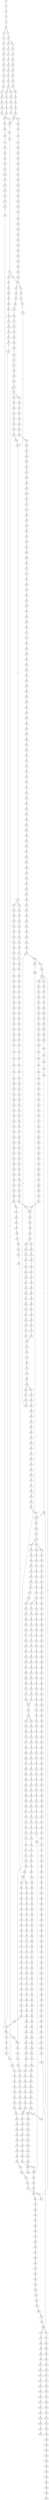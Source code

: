 strict digraph  {
	S0 -> S1 [ label = T ];
	S1 -> S2 [ label = C ];
	S2 -> S3 [ label = A ];
	S3 -> S4 [ label = A ];
	S4 -> S5 [ label = C ];
	S5 -> S6 [ label = C ];
	S5 -> S7 [ label = T ];
	S6 -> S8 [ label = G ];
	S7 -> S9 [ label = G ];
	S8 -> S10 [ label = G ];
	S9 -> S11 [ label = G ];
	S9 -> S12 [ label = C ];
	S10 -> S13 [ label = C ];
	S11 -> S14 [ label = C ];
	S12 -> S15 [ label = C ];
	S13 -> S16 [ label = C ];
	S14 -> S17 [ label = C ];
	S15 -> S18 [ label = C ];
	S16 -> S19 [ label = C ];
	S17 -> S20 [ label = C ];
	S18 -> S21 [ label = T ];
	S19 -> S22 [ label = A ];
	S20 -> S23 [ label = A ];
	S21 -> S24 [ label = A ];
	S22 -> S25 [ label = G ];
	S23 -> S26 [ label = G ];
	S24 -> S27 [ label = G ];
	S25 -> S28 [ label = T ];
	S26 -> S29 [ label = G ];
	S27 -> S30 [ label = G ];
	S28 -> S31 [ label = T ];
	S29 -> S32 [ label = T ];
	S30 -> S33 [ label = T ];
	S31 -> S34 [ label = G ];
	S32 -> S35 [ label = G ];
	S33 -> S36 [ label = G ];
	S34 -> S37 [ label = T ];
	S35 -> S38 [ label = C ];
	S35 -> S39 [ label = G ];
	S36 -> S40 [ label = T ];
	S37 -> S41 [ label = G ];
	S38 -> S42 [ label = G ];
	S39 -> S43 [ label = G ];
	S40 -> S44 [ label = G ];
	S41 -> S45 [ label = C ];
	S42 -> S46 [ label = C ];
	S43 -> S47 [ label = C ];
	S44 -> S48 [ label = C ];
	S45 -> S49 [ label = G ];
	S46 -> S50 [ label = G ];
	S47 -> S51 [ label = T ];
	S48 -> S52 [ label = G ];
	S49 -> S53 [ label = T ];
	S50 -> S54 [ label = T ];
	S51 -> S55 [ label = T ];
	S52 -> S56 [ label = T ];
	S53 -> S57 [ label = C ];
	S54 -> S58 [ label = C ];
	S55 -> S59 [ label = C ];
	S56 -> S60 [ label = C ];
	S57 -> S61 [ label = G ];
	S58 -> S62 [ label = G ];
	S59 -> S63 [ label = G ];
	S60 -> S61 [ label = G ];
	S61 -> S64 [ label = A ];
	S62 -> S65 [ label = T ];
	S63 -> S66 [ label = A ];
	S64 -> S67 [ label = A ];
	S65 -> S68 [ label = G ];
	S66 -> S69 [ label = A ];
	S67 -> S70 [ label = C ];
	S68 -> S71 [ label = C ];
	S69 -> S72 [ label = C ];
	S70 -> S73 [ label = C ];
	S70 -> S74 [ label = A ];
	S71 -> S75 [ label = A ];
	S72 -> S76 [ label = A ];
	S73 -> S77 [ label = T ];
	S74 -> S78 [ label = C ];
	S75 -> S79 [ label = T ];
	S76 -> S80 [ label = C ];
	S77 -> S81 [ label = T ];
	S77 -> S82 [ label = G ];
	S78 -> S83 [ label = C ];
	S79 -> S84 [ label = C ];
	S80 -> S85 [ label = G ];
	S81 -> S86 [ label = C ];
	S82 -> S87 [ label = T ];
	S83 -> S88 [ label = C ];
	S84 -> S89 [ label = C ];
	S85 -> S90 [ label = C ];
	S86 -> S91 [ label = G ];
	S87 -> S92 [ label = C ];
	S88 -> S93 [ label = G ];
	S89 -> S94 [ label = G ];
	S90 -> S95 [ label = G ];
	S91 -> S96 [ label = T ];
	S92 -> S97 [ label = G ];
	S93 -> S98 [ label = T ];
	S94 -> S99 [ label = C ];
	S95 -> S100 [ label = C ];
	S96 -> S101 [ label = A ];
	S97 -> S102 [ label = C ];
	S98 -> S103 [ label = A ];
	S99 -> S104 [ label = A ];
	S100 -> S105 [ label = A ];
	S101 -> S106 [ label = C ];
	S102 -> S107 [ label = G ];
	S103 -> S108 [ label = C ];
	S104 -> S109 [ label = C ];
	S105 -> S110 [ label = C ];
	S106 -> S111 [ label = T ];
	S107 -> S112 [ label = C ];
	S108 -> S113 [ label = G ];
	S109 -> S114 [ label = G ];
	S110 -> S115 [ label = G ];
	S111 -> S116 [ label = T ];
	S112 -> S117 [ label = G ];
	S112 -> S118 [ label = A ];
	S113 -> S119 [ label = T ];
	S114 -> S120 [ label = T ];
	S115 -> S121 [ label = T ];
	S116 -> S122 [ label = C ];
	S117 -> S123 [ label = A ];
	S118 -> S124 [ label = A ];
	S119 -> S125 [ label = C ];
	S120 -> S126 [ label = C ];
	S121 -> S127 [ label = C ];
	S122 -> S128 [ label = A ];
	S123 -> S129 [ label = G ];
	S124 -> S130 [ label = C ];
	S125 -> S131 [ label = C ];
	S126 -> S132 [ label = G ];
	S127 -> S133 [ label = C ];
	S128 -> S134 [ label = A ];
	S129 -> S135 [ label = C ];
	S130 -> S136 [ label = C ];
	S131 -> S137 [ label = A ];
	S132 -> S138 [ label = A ];
	S133 -> S139 [ label = A ];
	S134 -> S140 [ label = G ];
	S135 -> S141 [ label = A ];
	S136 -> S142 [ label = C ];
	S137 -> S143 [ label = G ];
	S138 -> S144 [ label = G ];
	S139 -> S145 [ label = G ];
	S140 -> S146 [ label = C ];
	S141 -> S147 [ label = G ];
	S142 -> S148 [ label = G ];
	S143 -> S149 [ label = C ];
	S144 -> S150 [ label = C ];
	S145 -> S149 [ label = C ];
	S146 -> S151 [ label = G ];
	S147 -> S152 [ label = T ];
	S148 -> S153 [ label = T ];
	S149 -> S154 [ label = T ];
	S149 -> S155 [ label = G ];
	S150 -> S156 [ label = G ];
	S151 -> S157 [ label = A ];
	S152 -> S158 [ label = G ];
	S153 -> S159 [ label = A ];
	S154 -> S160 [ label = T ];
	S155 -> S161 [ label = A ];
	S156 -> S162 [ label = A ];
	S157 -> S163 [ label = G ];
	S158 -> S164 [ label = C ];
	S159 -> S165 [ label = C ];
	S160 -> S166 [ label = C ];
	S161 -> S167 [ label = G ];
	S162 -> S168 [ label = G ];
	S163 -> S169 [ label = T ];
	S164 -> S170 [ label = A ];
	S165 -> S171 [ label = A ];
	S166 -> S172 [ label = A ];
	S167 -> S173 [ label = T ];
	S168 -> S174 [ label = T ];
	S169 -> S175 [ label = C ];
	S170 -> S176 [ label = A ];
	S171 -> S177 [ label = G ];
	S172 -> S178 [ label = C ];
	S173 -> S179 [ label = C ];
	S174 -> S180 [ label = C ];
	S175 -> S181 [ label = C ];
	S176 -> S182 [ label = C ];
	S177 -> S183 [ label = C ];
	S178 -> S184 [ label = G ];
	S179 -> S181 [ label = C ];
	S179 -> S185 [ label = T ];
	S180 -> S186 [ label = G ];
	S181 -> S187 [ label = C ];
	S182 -> S188 [ label = A ];
	S183 -> S189 [ label = A ];
	S184 -> S190 [ label = C ];
	S185 -> S191 [ label = C ];
	S186 -> S192 [ label = A ];
	S187 -> S193 [ label = T ];
	S187 -> S194 [ label = G ];
	S188 -> S195 [ label = G ];
	S189 -> S196 [ label = G ];
	S190 -> S197 [ label = C ];
	S191 -> S198 [ label = G ];
	S192 -> S199 [ label = A ];
	S193 -> S200 [ label = C ];
	S194 -> S201 [ label = C ];
	S195 -> S202 [ label = C ];
	S196 -> S203 [ label = G ];
	S197 -> S204 [ label = C ];
	S198 -> S205 [ label = T ];
	S199 -> S206 [ label = C ];
	S200 -> S207 [ label = C ];
	S201 -> S208 [ label = C ];
	S202 -> S209 [ label = T ];
	S203 -> S210 [ label = T ];
	S204 -> S211 [ label = T ];
	S205 -> S212 [ label = C ];
	S206 -> S213 [ label = C ];
	S207 -> S214 [ label = G ];
	S208 -> S215 [ label = T ];
	S209 -> S216 [ label = A ];
	S210 -> S217 [ label = G ];
	S211 -> S218 [ label = T ];
	S212 -> S219 [ label = T ];
	S213 -> S77 [ label = T ];
	S214 -> S220 [ label = G ];
	S215 -> S221 [ label = G ];
	S216 -> S222 [ label = C ];
	S217 -> S223 [ label = C ];
	S218 -> S224 [ label = C ];
	S219 -> S225 [ label = G ];
	S220 -> S226 [ label = T ];
	S221 -> S227 [ label = T ];
	S222 -> S228 [ label = G ];
	S223 -> S229 [ label = A ];
	S224 -> S230 [ label = A ];
	S225 -> S231 [ label = T ];
	S226 -> S232 [ label = C ];
	S227 -> S233 [ label = C ];
	S228 -> S234 [ label = A ];
	S229 -> S235 [ label = C ];
	S230 -> S236 [ label = T ];
	S231 -> S237 [ label = T ];
	S232 -> S238 [ label = T ];
	S233 -> S239 [ label = G ];
	S234 -> S240 [ label = G ];
	S235 -> S241 [ label = G ];
	S236 -> S242 [ label = C ];
	S237 -> S243 [ label = C ];
	S238 -> S244 [ label = G ];
	S239 -> S245 [ label = C ];
	S240 -> S246 [ label = A ];
	S241 -> S247 [ label = C ];
	S242 -> S248 [ label = C ];
	S243 -> S249 [ label = C ];
	S244 -> S250 [ label = G ];
	S245 -> S107 [ label = G ];
	S246 -> S251 [ label = A ];
	S247 -> S252 [ label = G ];
	S248 -> S253 [ label = A ];
	S249 -> S254 [ label = G ];
	S250 -> S255 [ label = A ];
	S251 -> S256 [ label = C ];
	S252 -> S257 [ label = G ];
	S253 -> S258 [ label = G ];
	S254 -> S259 [ label = T ];
	S255 -> S260 [ label = G ];
	S256 -> S261 [ label = T ];
	S257 -> S262 [ label = T ];
	S258 -> S263 [ label = A ];
	S259 -> S264 [ label = G ];
	S260 -> S265 [ label = G ];
	S261 -> S266 [ label = G ];
	S262 -> S267 [ label = G ];
	S263 -> S268 [ label = A ];
	S264 -> S269 [ label = G ];
	S265 -> S270 [ label = G ];
	S266 -> S271 [ label = G ];
	S267 -> S272 [ label = C ];
	S268 -> S273 [ label = C ];
	S269 -> S274 [ label = C ];
	S270 -> S275 [ label = T ];
	S271 -> S276 [ label = C ];
	S272 -> S277 [ label = C ];
	S273 -> S278 [ label = C ];
	S274 -> S279 [ label = C ];
	S275 -> S280 [ label = G ];
	S276 -> S281 [ label = G ];
	S277 -> S282 [ label = G ];
	S278 -> S283 [ label = A ];
	S278 -> S284 [ label = G ];
	S279 -> S285 [ label = C ];
	S280 -> S286 [ label = T ];
	S281 -> S287 [ label = C ];
	S282 -> S288 [ label = C ];
	S283 -> S289 [ label = G ];
	S283 -> S290 [ label = C ];
	S284 -> S291 [ label = G ];
	S285 -> S292 [ label = G ];
	S286 -> S293 [ label = T ];
	S287 -> S294 [ label = A ];
	S288 -> S295 [ label = A ];
	S289 -> S296 [ label = A ];
	S290 -> S297 [ label = C ];
	S291 -> S298 [ label = A ];
	S292 -> S299 [ label = T ];
	S293 -> S300 [ label = C ];
	S294 -> S301 [ label = G ];
	S295 -> S302 [ label = A ];
	S296 -> S303 [ label = C ];
	S297 -> S304 [ label = A ];
	S298 -> S305 [ label = C ];
	S299 -> S306 [ label = C ];
	S300 -> S307 [ label = C ];
	S301 -> S308 [ label = C ];
	S302 -> S309 [ label = C ];
	S303 -> S310 [ label = T ];
	S304 -> S311 [ label = C ];
	S305 -> S312 [ label = G ];
	S306 -> S313 [ label = C ];
	S307 -> S314 [ label = A ];
	S308 -> S315 [ label = G ];
	S309 -> S316 [ label = C ];
	S310 -> S317 [ label = C ];
	S311 -> S318 [ label = C ];
	S312 -> S319 [ label = C ];
	S313 -> S320 [ label = A ];
	S314 -> S321 [ label = G ];
	S315 -> S322 [ label = G ];
	S316 -> S323 [ label = A ];
	S317 -> S324 [ label = C ];
	S318 -> S325 [ label = C ];
	S319 -> S326 [ label = C ];
	S320 -> S327 [ label = G ];
	S321 -> S328 [ label = C ];
	S322 -> S329 [ label = G ];
	S323 -> S330 [ label = G ];
	S324 -> S331 [ label = C ];
	S325 -> S332 [ label = C ];
	S326 -> S333 [ label = C ];
	S327 -> S334 [ label = T ];
	S328 -> S335 [ label = A ];
	S329 -> S336 [ label = T ];
	S330 -> S337 [ label = T ];
	S331 -> S338 [ label = A ];
	S332 -> S339 [ label = T ];
	S333 -> S340 [ label = A ];
	S334 -> S341 [ label = A ];
	S335 -> S342 [ label = G ];
	S336 -> S343 [ label = G ];
	S337 -> S344 [ label = C ];
	S338 -> S345 [ label = T ];
	S339 -> S346 [ label = T ];
	S340 -> S347 [ label = T ];
	S341 -> S348 [ label = G ];
	S342 -> S349 [ label = A ];
	S343 -> S350 [ label = C ];
	S344 -> S351 [ label = G ];
	S345 -> S352 [ label = C ];
	S346 -> S353 [ label = C ];
	S347 -> S354 [ label = C ];
	S348 -> S355 [ label = G ];
	S348 -> S356 [ label = C ];
	S349 -> S357 [ label = T ];
	S350 -> S358 [ label = C ];
	S351 -> S359 [ label = C ];
	S352 -> S360 [ label = T ];
	S353 -> S361 [ label = C ];
	S353 -> S362 [ label = G ];
	S354 -> S363 [ label = G ];
	S355 -> S364 [ label = G ];
	S356 -> S365 [ label = T ];
	S357 -> S366 [ label = A ];
	S358 -> S367 [ label = G ];
	S359 -> S368 [ label = G ];
	S360 -> S369 [ label = G ];
	S361 -> S370 [ label = T ];
	S362 -> S371 [ label = A ];
	S363 -> S372 [ label = T ];
	S364 -> S373 [ label = T ];
	S365 -> S374 [ label = C ];
	S366 -> S375 [ label = A ];
	S367 -> S376 [ label = C ];
	S368 -> S377 [ label = C ];
	S369 -> S378 [ label = C ];
	S370 -> S379 [ label = G ];
	S371 -> S380 [ label = T ];
	S372 -> S381 [ label = C ];
	S373 -> S382 [ label = C ];
	S374 -> S383 [ label = C ];
	S375 -> S384 [ label = A ];
	S376 -> S385 [ label = C ];
	S377 -> S386 [ label = A ];
	S378 -> S387 [ label = C ];
	S379 -> S388 [ label = T ];
	S380 -> S389 [ label = C ];
	S381 -> S390 [ label = C ];
	S382 -> S391 [ label = A ];
	S383 -> S392 [ label = A ];
	S384 -> S393 [ label = A ];
	S385 -> S394 [ label = G ];
	S386 -> S395 [ label = G ];
	S387 -> S396 [ label = A ];
	S388 -> S397 [ label = C ];
	S389 -> S398 [ label = G ];
	S390 -> S399 [ label = T ];
	S391 -> S400 [ label = C ];
	S392 -> S401 [ label = C ];
	S393 -> S402 [ label = A ];
	S394 -> S403 [ label = G ];
	S395 -> S404 [ label = C ];
	S396 -> S405 [ label = G ];
	S397 -> S406 [ label = C ];
	S398 -> S407 [ label = T ];
	S399 -> S408 [ label = C ];
	S400 -> S409 [ label = T ];
	S401 -> S410 [ label = C ];
	S402 -> S411 [ label = C ];
	S403 -> S412 [ label = T ];
	S404 -> S413 [ label = C ];
	S405 -> S414 [ label = T ];
	S406 -> S415 [ label = T ];
	S407 -> S416 [ label = T ];
	S408 -> S417 [ label = T ];
	S409 -> S418 [ label = C ];
	S410 -> S419 [ label = G ];
	S411 -> S420 [ label = T ];
	S412 -> S421 [ label = G ];
	S413 -> S422 [ label = G ];
	S414 -> S423 [ label = C ];
	S415 -> S424 [ label = T ];
	S416 -> S425 [ label = T ];
	S417 -> S426 [ label = T ];
	S418 -> S427 [ label = G ];
	S419 -> S428 [ label = G ];
	S420 -> S429 [ label = T ];
	S421 -> S430 [ label = G ];
	S422 -> S431 [ label = G ];
	S423 -> S432 [ label = G ];
	S424 -> S433 [ label = G ];
	S425 -> S434 [ label = G ];
	S426 -> S435 [ label = C ];
	S427 -> S436 [ label = C ];
	S428 -> S437 [ label = A ];
	S429 -> S438 [ label = T ];
	S430 -> S439 [ label = T ];
	S431 -> S440 [ label = T ];
	S432 -> S441 [ label = T ];
	S433 -> S442 [ label = T ];
	S434 -> S443 [ label = T ];
	S435 -> S444 [ label = T ];
	S436 -> S445 [ label = T ];
	S437 -> S446 [ label = C ];
	S438 -> S447 [ label = G ];
	S439 -> S448 [ label = G ];
	S440 -> S449 [ label = G ];
	S441 -> S450 [ label = A ];
	S442 -> S451 [ label = A ];
	S443 -> S452 [ label = A ];
	S444 -> S453 [ label = C ];
	S445 -> S454 [ label = T ];
	S446 -> S455 [ label = G ];
	S447 -> S456 [ label = C ];
	S448 -> S457 [ label = G ];
	S449 -> S458 [ label = G ];
	S450 -> S459 [ label = A ];
	S451 -> S460 [ label = G ];
	S452 -> S461 [ label = G ];
	S453 -> S462 [ label = G ];
	S454 -> S463 [ label = C ];
	S455 -> S464 [ label = T ];
	S456 -> S465 [ label = C ];
	S457 -> S466 [ label = A ];
	S458 -> S467 [ label = A ];
	S459 -> S468 [ label = G ];
	S460 -> S469 [ label = G ];
	S461 -> S470 [ label = G ];
	S462 -> S471 [ label = G ];
	S463 -> S472 [ label = A ];
	S464 -> S473 [ label = C ];
	S465 -> S474 [ label = G ];
	S466 -> S475 [ label = A ];
	S467 -> S476 [ label = A ];
	S468 -> S477 [ label = A ];
	S469 -> S478 [ label = A ];
	S470 -> S479 [ label = A ];
	S471 -> S480 [ label = A ];
	S472 -> S481 [ label = T ];
	S473 -> S482 [ label = G ];
	S474 -> S483 [ label = T ];
	S475 -> S484 [ label = C ];
	S476 -> S485 [ label = G ];
	S477 -> S486 [ label = C ];
	S478 -> S487 [ label = G ];
	S479 -> S488 [ label = A ];
	S480 -> S489 [ label = G ];
	S481 -> S490 [ label = C ];
	S482 -> S491 [ label = T ];
	S483 -> S492 [ label = A ];
	S484 -> S493 [ label = C ];
	S485 -> S494 [ label = A ];
	S486 -> S495 [ label = G ];
	S487 -> S496 [ label = A ];
	S488 -> S497 [ label = A ];
	S489 -> S498 [ label = A ];
	S490 -> S499 [ label = C ];
	S491 -> S500 [ label = G ];
	S492 -> S501 [ label = G ];
	S493 -> S502 [ label = T ];
	S494 -> S503 [ label = A ];
	S495 -> S504 [ label = G ];
	S496 -> S505 [ label = G ];
	S497 -> S506 [ label = G ];
	S498 -> S507 [ label = G ];
	S499 -> S253 [ label = A ];
	S500 -> S508 [ label = A ];
	S501 -> S509 [ label = C ];
	S502 -> S510 [ label = C ];
	S503 -> S511 [ label = C ];
	S504 -> S512 [ label = C ];
	S505 -> S513 [ label = G ];
	S506 -> S514 [ label = G ];
	S507 -> S515 [ label = G ];
	S508 -> S516 [ label = C ];
	S509 -> S517 [ label = C ];
	S510 -> S518 [ label = G ];
	S511 -> S519 [ label = G ];
	S512 -> S520 [ label = T ];
	S513 -> S521 [ label = T ];
	S514 -> S522 [ label = T ];
	S515 -> S523 [ label = T ];
	S516 -> S524 [ label = C ];
	S517 -> S525 [ label = G ];
	S518 -> S526 [ label = G ];
	S519 -> S527 [ label = G ];
	S520 -> S528 [ label = C ];
	S521 -> S529 [ label = C ];
	S522 -> S530 [ label = C ];
	S523 -> S529 [ label = C ];
	S524 -> S531 [ label = G ];
	S525 -> S532 [ label = G ];
	S526 -> S533 [ label = C ];
	S527 -> S534 [ label = C ];
	S528 -> S535 [ label = T ];
	S529 -> S536 [ label = C ];
	S530 -> S537 [ label = C ];
	S531 -> S538 [ label = G ];
	S532 -> S539 [ label = T ];
	S533 -> S540 [ label = A ];
	S534 -> S541 [ label = A ];
	S535 -> S542 [ label = C ];
	S536 -> S543 [ label = C ];
	S537 -> S544 [ label = C ];
	S538 -> S545 [ label = T ];
	S539 -> S546 [ label = G ];
	S540 -> S547 [ label = C ];
	S541 -> S548 [ label = C ];
	S542 -> S549 [ label = G ];
	S543 -> S550 [ label = A ];
	S543 -> S551 [ label = G ];
	S544 -> S552 [ label = G ];
	S545 -> S553 [ label = C ];
	S546 -> S554 [ label = A ];
	S547 -> S555 [ label = G ];
	S548 -> S556 [ label = C ];
	S548 -> S557 [ label = T ];
	S549 -> S558 [ label = A ];
	S550 -> S559 [ label = G ];
	S551 -> S560 [ label = G ];
	S552 -> S561 [ label = A ];
	S553 -> S562 [ label = G ];
	S554 -> S563 [ label = C ];
	S555 -> S564 [ label = C ];
	S556 -> S565 [ label = G ];
	S557 -> S566 [ label = G ];
	S558 -> S567 [ label = A ];
	S559 -> S568 [ label = A ];
	S560 -> S569 [ label = A ];
	S561 -> S570 [ label = A ];
	S562 -> S571 [ label = C ];
	S563 -> S572 [ label = G ];
	S564 -> S573 [ label = G ];
	S565 -> S574 [ label = G ];
	S566 -> S575 [ label = G ];
	S567 -> S576 [ label = G ];
	S568 -> S577 [ label = G ];
	S569 -> S578 [ label = G ];
	S570 -> S579 [ label = G ];
	S571 -> S580 [ label = G ];
	S572 -> S581 [ label = T ];
	S573 -> S582 [ label = C ];
	S574 -> S583 [ label = G ];
	S575 -> S584 [ label = G ];
	S576 -> S585 [ label = T ];
	S577 -> S586 [ label = C ];
	S578 -> S587 [ label = G ];
	S579 -> S588 [ label = T ];
	S580 -> S589 [ label = T ];
	S581 -> S590 [ label = G ];
	S582 -> S591 [ label = G ];
	S583 -> S592 [ label = A ];
	S584 -> S593 [ label = A ];
	S585 -> S594 [ label = C ];
	S586 -> S595 [ label = C ];
	S587 -> S596 [ label = C ];
	S588 -> S597 [ label = C ];
	S589 -> S598 [ label = A ];
	S590 -> S599 [ label = G ];
	S591 -> S600 [ label = C ];
	S591 -> S601 [ label = G ];
	S592 -> S602 [ label = A ];
	S593 -> S603 [ label = A ];
	S594 -> S604 [ label = G ];
	S595 -> S605 [ label = A ];
	S596 -> S606 [ label = G ];
	S597 -> S607 [ label = G ];
	S598 -> S608 [ label = G ];
	S599 -> S609 [ label = G ];
	S600 -> S610 [ label = G ];
	S601 -> S611 [ label = C ];
	S602 -> S612 [ label = T ];
	S603 -> S613 [ label = C ];
	S604 -> S614 [ label = C ];
	S605 -> S615 [ label = C ];
	S606 -> S616 [ label = T ];
	S607 -> S617 [ label = A ];
	S608 -> S618 [ label = C ];
	S609 -> S619 [ label = T ];
	S610 -> S620 [ label = T ];
	S611 -> S621 [ label = T ];
	S612 -> S622 [ label = T ];
	S613 -> S623 [ label = T ];
	S614 -> S624 [ label = G ];
	S615 -> S625 [ label = G ];
	S616 -> S626 [ label = G ];
	S617 -> S627 [ label = G ];
	S618 -> S628 [ label = C ];
	S619 -> S629 [ label = A ];
	S620 -> S630 [ label = C ];
	S621 -> S631 [ label = G ];
	S622 -> S632 [ label = G ];
	S623 -> S633 [ label = G ];
	S624 -> S634 [ label = G ];
	S625 -> S635 [ label = G ];
	S626 -> S636 [ label = G ];
	S627 -> S637 [ label = G ];
	S628 -> S638 [ label = G ];
	S629 -> S639 [ label = C ];
	S630 -> S640 [ label = G ];
	S631 -> S641 [ label = G ];
	S632 -> S642 [ label = A ];
	S633 -> S643 [ label = G ];
	S634 -> S644 [ label = C ];
	S635 -> S645 [ label = T ];
	S636 -> S646 [ label = T ];
	S637 -> S647 [ label = T ];
	S638 -> S648 [ label = C ];
	S639 -> S649 [ label = T ];
	S640 -> S650 [ label = A ];
	S641 -> S651 [ label = A ];
	S642 -> S652 [ label = A ];
	S643 -> S653 [ label = A ];
	S644 -> S654 [ label = T ];
	S645 -> S655 [ label = T ];
	S646 -> S656 [ label = A ];
	S647 -> S657 [ label = A ];
	S648 -> S658 [ label = T ];
	S649 -> S659 [ label = A ];
	S650 -> S660 [ label = C ];
	S651 -> S661 [ label = A ];
	S652 -> S662 [ label = C ];
	S653 -> S663 [ label = C ];
	S654 -> S664 [ label = A ];
	S655 -> S665 [ label = A ];
	S656 -> S666 [ label = T ];
	S657 -> S667 [ label = T ];
	S658 -> S668 [ label = G ];
	S659 -> S669 [ label = T ];
	S660 -> S670 [ label = G ];
	S661 -> S671 [ label = T ];
	S662 -> S672 [ label = C ];
	S663 -> S673 [ label = C ];
	S664 -> S674 [ label = T ];
	S665 -> S675 [ label = C ];
	S666 -> S676 [ label = G ];
	S667 -> S677 [ label = A ];
	S668 -> S678 [ label = G ];
	S669 -> S679 [ label = T ];
	S670 -> S680 [ label = C ];
	S671 -> S681 [ label = G ];
	S672 -> S682 [ label = C ];
	S673 -> S683 [ label = C ];
	S674 -> S684 [ label = A ];
	S675 -> S685 [ label = T ];
	S676 -> S686 [ label = A ];
	S677 -> S687 [ label = A ];
	S678 -> S688 [ label = A ];
	S679 -> S689 [ label = G ];
	S680 -> S690 [ label = G ];
	S681 -> S691 [ label = G ];
	S682 -> S692 [ label = G ];
	S683 -> S693 [ label = G ];
	S684 -> S694 [ label = G ];
	S685 -> S695 [ label = G ];
	S686 -> S696 [ label = G ];
	S687 -> S697 [ label = G ];
	S688 -> S698 [ label = A ];
	S689 -> S699 [ label = G ];
	S690 -> S700 [ label = C ];
	S691 -> S701 [ label = G ];
	S692 -> S702 [ label = T ];
	S693 -> S703 [ label = T ];
	S694 -> S704 [ label = T ];
	S695 -> S705 [ label = C ];
	S696 -> S706 [ label = C ];
	S697 -> S707 [ label = T ];
	S698 -> S708 [ label = G ];
	S699 -> S709 [ label = A ];
	S700 -> S710 [ label = C ];
	S701 -> S711 [ label = G ];
	S702 -> S712 [ label = C ];
	S703 -> S713 [ label = C ];
	S704 -> S714 [ label = A ];
	S705 -> S715 [ label = A ];
	S706 -> S716 [ label = G ];
	S707 -> S717 [ label = C ];
	S708 -> S718 [ label = A ];
	S709 -> S719 [ label = A ];
	S710 -> S720 [ label = T ];
	S711 -> S721 [ label = T ];
	S712 -> S722 [ label = T ];
	S713 -> S723 [ label = T ];
	S714 -> S724 [ label = G ];
	S715 -> S725 [ label = G ];
	S716 -> S726 [ label = G ];
	S717 -> S727 [ label = G ];
	S718 -> S728 [ label = A ];
	S719 -> S729 [ label = C ];
	S720 -> S730 [ label = C ];
	S721 -> S731 [ label = C ];
	S722 -> S732 [ label = C ];
	S723 -> S732 [ label = C ];
	S724 -> S733 [ label = C ];
	S725 -> S734 [ label = A ];
	S726 -> S735 [ label = T ];
	S727 -> S736 [ label = T ];
	S728 -> S511 [ label = C ];
	S729 -> S737 [ label = G ];
	S730 -> S738 [ label = G ];
	S731 -> S739 [ label = C ];
	S732 -> S740 [ label = G ];
	S733 -> S741 [ label = C ];
	S734 -> S742 [ label = C ];
	S735 -> S743 [ label = C ];
	S736 -> S744 [ label = G ];
	S737 -> S745 [ label = G ];
	S738 -> S746 [ label = G ];
	S739 -> S747 [ label = G ];
	S740 -> S748 [ label = G ];
	S741 -> S749 [ label = G ];
	S742 -> S750 [ label = G ];
	S743 -> S751 [ label = G ];
	S744 -> S752 [ label = G ];
	S745 -> S753 [ label = T ];
	S746 -> S754 [ label = G ];
	S747 -> S755 [ label = C ];
	S748 -> S756 [ label = C ];
	S749 -> S757 [ label = A ];
	S750 -> S758 [ label = G ];
	S751 -> S759 [ label = C ];
	S752 -> S760 [ label = T ];
	S753 -> S761 [ label = A ];
	S754 -> S762 [ label = C ];
	S755 -> S763 [ label = C ];
	S756 -> S764 [ label = A ];
	S757 -> S765 [ label = A ];
	S758 -> S766 [ label = A ];
	S759 -> S767 [ label = A ];
	S760 -> S768 [ label = A ];
	S761 -> S769 [ label = C ];
	S762 -> S770 [ label = T ];
	S763 -> S771 [ label = G ];
	S764 -> S772 [ label = C ];
	S765 -> S773 [ label = A ];
	S766 -> S774 [ label = C ];
	S767 -> S775 [ label = C ];
	S768 -> S776 [ label = C ];
	S769 -> S777 [ label = G ];
	S770 -> S778 [ label = C ];
	S771 -> S779 [ label = G ];
	S772 -> S780 [ label = C ];
	S773 -> S781 [ label = C ];
	S774 -> S782 [ label = A ];
	S775 -> S783 [ label = G ];
	S776 -> S784 [ label = C ];
	S777 -> S785 [ label = A ];
	S778 -> S786 [ label = A ];
	S779 -> S787 [ label = A ];
	S780 -> S788 [ label = G ];
	S781 -> S789 [ label = C ];
	S782 -> S790 [ label = C ];
	S783 -> S791 [ label = C ];
	S784 -> S792 [ label = G ];
	S785 -> S793 [ label = A ];
	S786 -> S794 [ label = C ];
	S787 -> S795 [ label = A ];
	S788 -> S796 [ label = A ];
	S789 -> S797 [ label = C ];
	S790 -> S798 [ label = A ];
	S791 -> S799 [ label = G ];
	S792 -> S800 [ label = G ];
	S793 -> S801 [ label = G ];
	S794 -> S802 [ label = G ];
	S795 -> S803 [ label = C ];
	S796 -> S804 [ label = G ];
	S796 -> S805 [ label = A ];
	S797 -> S806 [ label = C ];
	S798 -> S807 [ label = C ];
	S799 -> S808 [ label = C ];
	S800 -> S809 [ label = T ];
	S801 -> S810 [ label = A ];
	S802 -> S811 [ label = T ];
	S803 -> S812 [ label = T ];
	S804 -> S813 [ label = T ];
	S805 -> S814 [ label = T ];
	S806 -> S815 [ label = G ];
	S807 -> S816 [ label = C ];
	S808 -> S591 [ label = G ];
	S809 -> S817 [ label = G ];
	S810 -> S818 [ label = A ];
	S811 -> S819 [ label = C ];
	S812 -> S820 [ label = G ];
	S813 -> S821 [ label = C ];
	S814 -> S822 [ label = G ];
	S815 -> S823 [ label = A ];
	S816 -> S824 [ label = T ];
	S817 -> S825 [ label = G ];
	S818 -> S826 [ label = G ];
	S819 -> S827 [ label = C ];
	S820 -> S828 [ label = C ];
	S821 -> S829 [ label = C ];
	S822 -> S830 [ label = T ];
	S823 -> S831 [ label = C ];
	S824 -> S832 [ label = C ];
	S825 -> S833 [ label = T ];
	S826 -> S834 [ label = T ];
	S827 -> S835 [ label = A ];
	S828 -> S836 [ label = A ];
	S829 -> S837 [ label = A ];
	S830 -> S838 [ label = A ];
	S831 -> S839 [ label = T ];
	S832 -> S840 [ label = T ];
	S833 -> S841 [ label = T ];
	S834 -> S842 [ label = G ];
	S835 -> S145 [ label = G ];
	S836 -> S843 [ label = A ];
	S837 -> S844 [ label = G ];
	S838 -> S845 [ label = G ];
	S839 -> S846 [ label = A ];
	S840 -> S847 [ label = A ];
	S841 -> S848 [ label = A ];
	S842 -> S849 [ label = T ];
	S843 -> S850 [ label = C ];
	S844 -> S851 [ label = T ];
	S844 -> S852 [ label = C ];
	S845 -> S853 [ label = T ];
	S846 -> S854 [ label = G ];
	S847 -> S855 [ label = G ];
	S848 -> S856 [ label = G ];
	S849 -> S857 [ label = C ];
	S850 -> S858 [ label = C ];
	S851 -> S859 [ label = A ];
	S852 -> S860 [ label = T ];
	S853 -> S861 [ label = T ];
	S854 -> S862 [ label = A ];
	S855 -> S863 [ label = A ];
	S856 -> S864 [ label = A ];
	S857 -> S865 [ label = C ];
	S858 -> S866 [ label = A ];
	S859 -> S348 [ label = G ];
	S860 -> S160 [ label = T ];
	S861 -> S867 [ label = T ];
	S862 -> S868 [ label = A ];
	S863 -> S869 [ label = A ];
	S864 -> S870 [ label = A ];
	S865 -> S871 [ label = T ];
	S866 -> S872 [ label = G ];
	S867 -> S873 [ label = C ];
	S868 -> S874 [ label = T ];
	S869 -> S875 [ label = C ];
	S870 -> S876 [ label = G ];
	S871 -> S877 [ label = G ];
	S872 -> S878 [ label = A ];
	S873 -> S879 [ label = A ];
	S874 -> S880 [ label = C ];
	S875 -> S881 [ label = G ];
	S876 -> S882 [ label = G ];
	S877 -> S883 [ label = G ];
	S878 -> S884 [ label = A ];
	S879 -> S885 [ label = C ];
	S880 -> S886 [ label = G ];
	S881 -> S887 [ label = A ];
	S882 -> S888 [ label = G ];
	S883 -> S889 [ label = C ];
	S884 -> S890 [ label = C ];
	S885 -> S891 [ label = T ];
	S886 -> S892 [ label = G ];
	S887 -> S893 [ label = G ];
	S888 -> S894 [ label = G ];
	S889 -> S895 [ label = C ];
	S890 -> S896 [ label = A ];
	S891 -> S897 [ label = C ];
	S892 -> S898 [ label = G ];
	S893 -> S899 [ label = G ];
	S894 -> S900 [ label = G ];
	S895 -> S901 [ label = T ];
	S896 -> S902 [ label = G ];
	S897 -> S903 [ label = C ];
	S898 -> S904 [ label = T ];
	S899 -> S905 [ label = T ];
	S900 -> S906 [ label = T ];
	S901 -> S907 [ label = G ];
	S902 -> S908 [ label = C ];
	S903 -> S909 [ label = T ];
	S904 -> S910 [ label = A ];
	S905 -> S911 [ label = G ];
	S906 -> S912 [ label = C ];
	S907 -> S913 [ label = G ];
	S908 -> S914 [ label = C ];
	S909 -> S915 [ label = T ];
	S910 -> S916 [ label = T ];
	S911 -> S917 [ label = T ];
	S912 -> S918 [ label = C ];
	S913 -> S919 [ label = G ];
	S914 -> S920 [ label = G ];
	S915 -> S921 [ label = T ];
	S916 -> S922 [ label = C ];
	S917 -> S923 [ label = C ];
	S918 -> S924 [ label = G ];
	S919 -> S925 [ label = T ];
	S920 -> S926 [ label = T ];
	S921 -> S927 [ label = C ];
	S922 -> S928 [ label = C ];
	S923 -> S929 [ label = C ];
	S924 -> S930 [ label = T ];
	S925 -> S931 [ label = C ];
	S926 -> S932 [ label = C ];
	S927 -> S933 [ label = A ];
	S928 -> S934 [ label = C ];
	S929 -> S935 [ label = C ];
	S930 -> S936 [ label = C ];
	S931 -> S937 [ label = C ];
	S932 -> S938 [ label = C ];
	S933 -> S939 [ label = T ];
	S934 -> S940 [ label = G ];
	S935 -> S941 [ label = T ];
	S936 -> S942 [ label = G ];
	S937 -> S943 [ label = C ];
	S938 -> S944 [ label = T ];
	S939 -> S945 [ label = C ];
	S940 -> S946 [ label = A ];
	S941 -> S947 [ label = G ];
	S942 -> S948 [ label = G ];
	S943 -> S949 [ label = G ];
	S944 -> S950 [ label = C ];
	S945 -> S951 [ label = C ];
	S946 -> S952 [ label = A ];
	S947 -> S953 [ label = T ];
	S948 -> S954 [ label = A ];
	S949 -> S955 [ label = A ];
	S950 -> S956 [ label = T ];
	S951 -> S957 [ label = A ];
	S952 -> S958 [ label = A ];
	S953 -> S959 [ label = C ];
	S954 -> S960 [ label = A ];
	S955 -> S961 [ label = G ];
	S956 -> S962 [ label = G ];
	S957 -> S258 [ label = G ];
	S958 -> S963 [ label = G ];
	S959 -> S964 [ label = C ];
	S960 -> S965 [ label = C ];
	S961 -> S966 [ label = T ];
	S962 -> S967 [ label = T ];
	S963 -> S968 [ label = T ];
	S964 -> S969 [ label = T ];
	S965 -> S970 [ label = A ];
	S965 -> S971 [ label = T ];
	S966 -> S972 [ label = C ];
	S967 -> S973 [ label = C ];
	S968 -> S974 [ label = G ];
	S969 -> S975 [ label = A ];
	S970 -> S976 [ label = G ];
	S971 -> S977 [ label = A ];
	S972 -> S978 [ label = C ];
	S973 -> S979 [ label = G ];
	S974 -> S980 [ label = T ];
	S975 -> S981 [ label = C ];
	S976 -> S982 [ label = G ];
	S977 -> S983 [ label = C ];
	S978 -> S837 [ label = A ];
	S979 -> S984 [ label = T ];
	S980 -> S985 [ label = C ];
	S981 -> S986 [ label = T ];
	S982 -> S987 [ label = A ];
	S983 -> S988 [ label = A ];
	S984 -> S989 [ label = G ];
	S985 -> S990 [ label = G ];
	S986 -> S991 [ label = A ];
	S987 -> S992 [ label = A ];
	S988 -> S993 [ label = A ];
	S989 -> S994 [ label = G ];
	S990 -> S995 [ label = T ];
	S991 -> S996 [ label = C ];
	S992 -> S997 [ label = T ];
	S993 -> S998 [ label = C ];
	S994 -> S999 [ label = T ];
	S995 -> S1000 [ label = C ];
	S996 -> S1001 [ label = C ];
	S997 -> S1002 [ label = A ];
	S998 -> S1003 [ label = G ];
	S999 -> S768 [ label = A ];
	S1000 -> S1004 [ label = G ];
	S1001 -> S1005 [ label = A ];
	S1002 -> S1006 [ label = G ];
	S1003 -> S1007 [ label = A ];
	S1004 -> S1008 [ label = G ];
	S1005 -> S1009 [ label = G ];
	S1006 -> S1010 [ label = T ];
	S1007 -> S1011 [ label = A ];
	S1008 -> S1012 [ label = A ];
	S1009 -> S1013 [ label = G ];
	S1010 -> S1014 [ label = C ];
	S1011 -> S1015 [ label = A ];
	S1012 -> S1016 [ label = A ];
	S1013 -> S1017 [ label = A ];
	S1014 -> S1018 [ label = T ];
	S1015 -> S1019 [ label = A ];
	S1016 -> S965 [ label = C ];
	S1017 -> S1020 [ label = G ];
	S1018 -> S1021 [ label = C ];
	S1019 -> S1022 [ label = C ];
	S1020 -> S1023 [ label = A ];
	S1021 -> S1024 [ label = T ];
	S1022 -> S1025 [ label = A ];
	S1023 -> S1026 [ label = G ];
	S1024 -> S1027 [ label = C ];
	S1025 -> S1028 [ label = G ];
	S1026 -> S1029 [ label = T ];
	S1027 -> S1030 [ label = T ];
	S1028 -> S1031 [ label = A ];
	S1029 -> S1032 [ label = C ];
	S1030 -> S1033 [ label = G ];
	S1031 -> S1034 [ label = A ];
	S1032 -> S1035 [ label = A ];
	S1033 -> S1036 [ label = A ];
	S1034 -> S1037 [ label = G ];
	S1035 -> S1038 [ label = G ];
	S1036 -> S1039 [ label = G ];
	S1037 -> S1040 [ label = G ];
	S1038 -> S1041 [ label = G ];
	S1039 -> S1042 [ label = T ];
	S1040 -> S1043 [ label = G ];
	S1041 -> S1044 [ label = A ];
	S1042 -> S1045 [ label = A ];
	S1043 -> S1046 [ label = G ];
	S1044 -> S1047 [ label = C ];
	S1046 -> S1048 [ label = T ];
	S1047 -> S1049 [ label = C ];
	S1048 -> S1050 [ label = C ];
	S1049 -> S1051 [ label = A ];
	S1050 -> S1052 [ label = T ];
	S1051 -> S1053 [ label = G ];
	S1052 -> S1054 [ label = C ];
	S1053 -> S1055 [ label = T ];
	S1054 -> S1056 [ label = T ];
	S1055 -> S1057 [ label = C ];
	S1056 -> S1058 [ label = C ];
	S1057 -> S1059 [ label = T ];
	S1058 -> S1060 [ label = G ];
	S1059 -> S1061 [ label = C ];
	S1060 -> S1062 [ label = T ];
	S1061 -> S1063 [ label = T ];
	S1062 -> S1064 [ label = G ];
	S1063 -> S1065 [ label = G ];
	S1064 -> S1066 [ label = G ];
	S1065 -> S1067 [ label = T ];
	S1066 -> S1068 [ label = T ];
	S1067 -> S1069 [ label = A ];
	S1068 -> S1070 [ label = A ];
}
